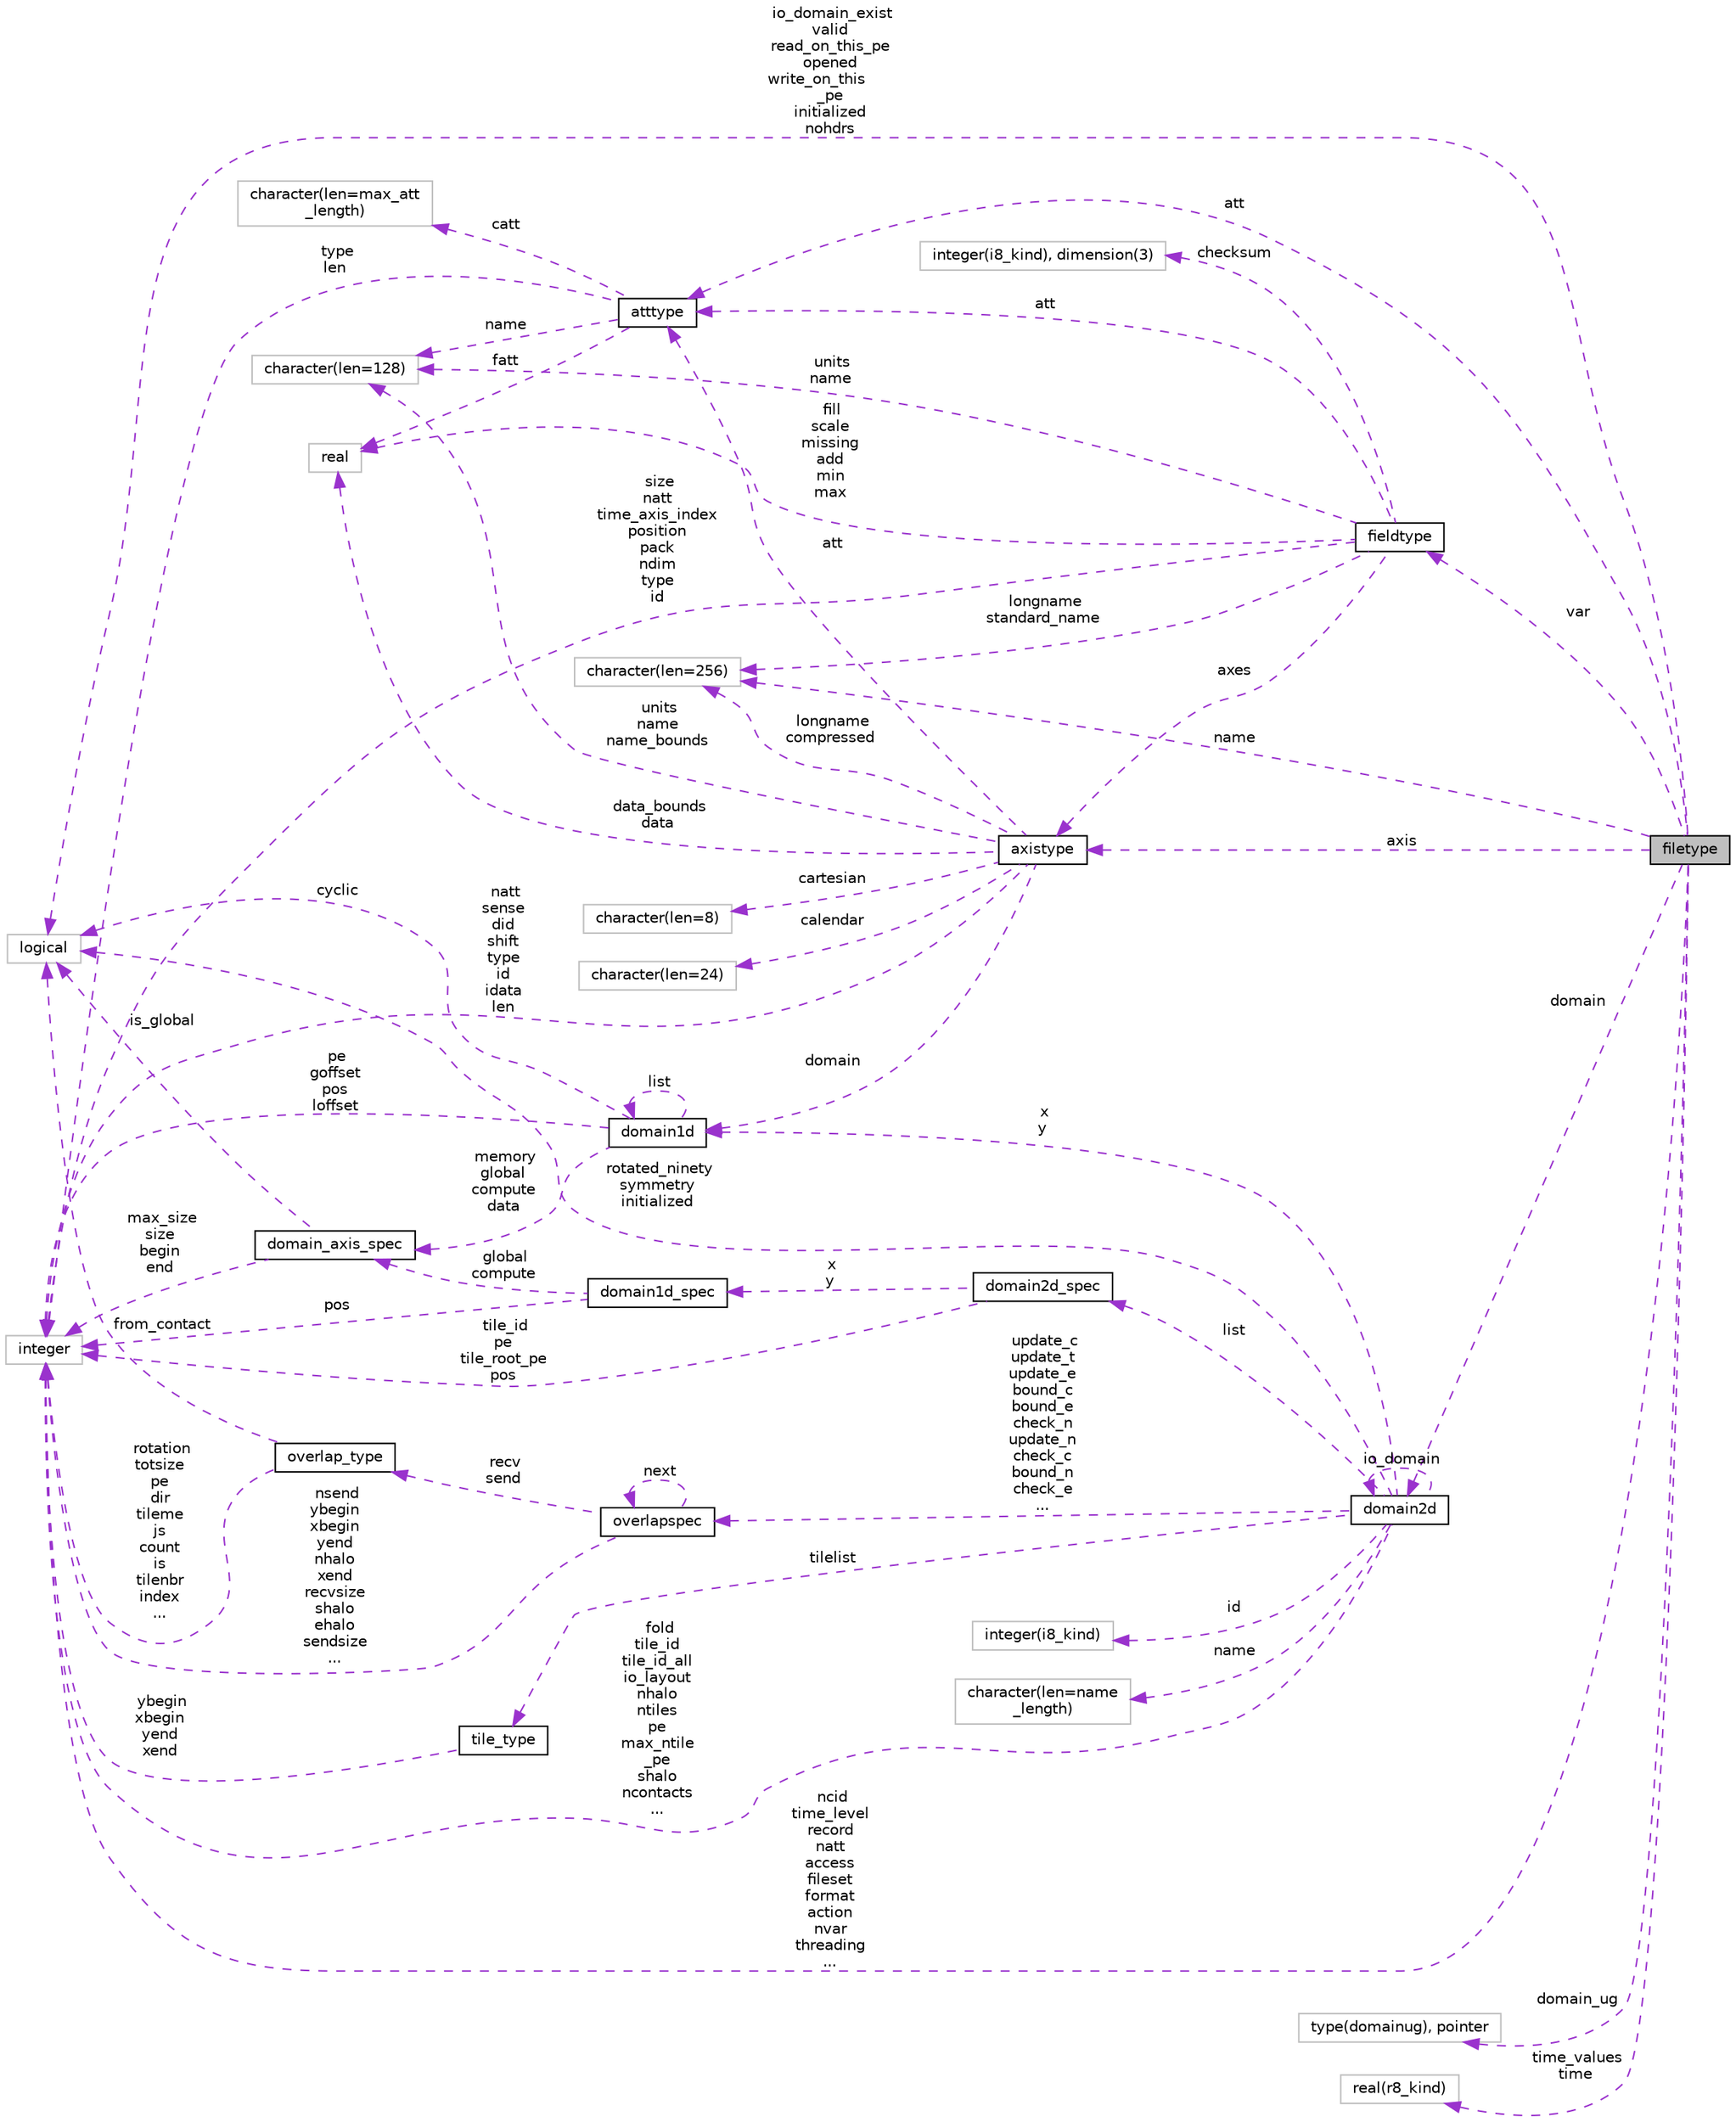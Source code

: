 digraph "filetype"
{
 // INTERACTIVE_SVG=YES
 // LATEX_PDF_SIZE
  edge [fontname="Helvetica",fontsize="10",labelfontname="Helvetica",labelfontsize="10"];
  node [fontname="Helvetica",fontsize="10",shape=record];
  rankdir="LR";
  Node1 [label="filetype",height=0.2,width=0.4,color="black", fillcolor="grey75", style="filled", fontcolor="black",tooltip=" "];
  Node2 -> Node1 [dir="back",color="darkorchid3",fontsize="10",style="dashed",label=" io_domain_exist\nvalid\nread_on_this_pe\nopened\nwrite_on_this\l_pe\ninitialized\nnohdrs" ,fontname="Helvetica"];
  Node2 [label="logical",height=0.2,width=0.4,color="grey75", fillcolor="white", style="filled",tooltip=" "];
  Node3 -> Node1 [dir="back",color="darkorchid3",fontsize="10",style="dashed",label=" domain_ug" ,fontname="Helvetica"];
  Node3 [label="type(domainug), pointer",height=0.2,width=0.4,color="grey75", fillcolor="white", style="filled",tooltip=" "];
  Node4 -> Node1 [dir="back",color="darkorchid3",fontsize="10",style="dashed",label=" var" ,fontname="Helvetica"];
  Node4 [label="fieldtype",height=0.2,width=0.4,color="black", fillcolor="white", style="filled",URL="$structmpp__io__mod_1_1fieldtype.html",tooltip=" "];
  Node5 -> Node4 [dir="back",color="darkorchid3",fontsize="10",style="dashed",label=" checksum" ,fontname="Helvetica"];
  Node5 [label="integer(i8_kind), dimension(3)",height=0.2,width=0.4,color="grey75", fillcolor="white", style="filled",tooltip=" "];
  Node6 -> Node4 [dir="back",color="darkorchid3",fontsize="10",style="dashed",label=" longname\nstandard_name" ,fontname="Helvetica"];
  Node6 [label="character(len=256)",height=0.2,width=0.4,color="grey75", fillcolor="white", style="filled",tooltip=" "];
  Node7 -> Node4 [dir="back",color="darkorchid3",fontsize="10",style="dashed",label=" att" ,fontname="Helvetica"];
  Node7 [label="atttype",height=0.2,width=0.4,color="black", fillcolor="white", style="filled",URL="$structmpp__io__mod_1_1atttype.html",tooltip=" "];
  Node8 -> Node7 [dir="back",color="darkorchid3",fontsize="10",style="dashed",label=" name" ,fontname="Helvetica"];
  Node8 [label="character(len=128)",height=0.2,width=0.4,color="grey75", fillcolor="white", style="filled",tooltip=" "];
  Node9 -> Node7 [dir="back",color="darkorchid3",fontsize="10",style="dashed",label=" fatt" ,fontname="Helvetica"];
  Node9 [label="real",height=0.2,width=0.4,color="grey75", fillcolor="white", style="filled",tooltip=" "];
  Node10 -> Node7 [dir="back",color="darkorchid3",fontsize="10",style="dashed",label=" type\nlen" ,fontname="Helvetica"];
  Node10 [label="integer",height=0.2,width=0.4,color="grey75", fillcolor="white", style="filled",tooltip=" "];
  Node11 -> Node7 [dir="back",color="darkorchid3",fontsize="10",style="dashed",label=" catt" ,fontname="Helvetica"];
  Node11 [label="character(len=max_att\l_length)",height=0.2,width=0.4,color="grey75", fillcolor="white", style="filled",tooltip=" "];
  Node12 -> Node4 [dir="back",color="darkorchid3",fontsize="10",style="dashed",label=" axes" ,fontname="Helvetica"];
  Node12 [label="axistype",height=0.2,width=0.4,color="black", fillcolor="white", style="filled",URL="$structmpp__io__mod_1_1axistype.html",tooltip=" "];
  Node13 -> Node12 [dir="back",color="darkorchid3",fontsize="10",style="dashed",label=" domain" ,fontname="Helvetica"];
  Node13 [label="domain1d",height=0.2,width=0.4,color="black", fillcolor="white", style="filled",URL="$structmpp__domains__mod_1_1domain1d.html",tooltip="One dimensional domain used to manage shared data access between pes."];
  Node2 -> Node13 [dir="back",color="darkorchid3",fontsize="10",style="dashed",label=" cyclic" ,fontname="Helvetica"];
  Node13 -> Node13 [dir="back",color="darkorchid3",fontsize="10",style="dashed",label=" list" ,fontname="Helvetica"];
  Node14 -> Node13 [dir="back",color="darkorchid3",fontsize="10",style="dashed",label=" memory\nglobal\ncompute\ndata" ,fontname="Helvetica"];
  Node14 [label="domain_axis_spec",height=0.2,width=0.4,color="black", fillcolor="white", style="filled",URL="$structmpp__domains__mod_1_1domain__axis__spec.html",tooltip="Used to specify index limits along an axis of a domain."];
  Node2 -> Node14 [dir="back",color="darkorchid3",fontsize="10",style="dashed",label=" is_global" ,fontname="Helvetica"];
  Node10 -> Node14 [dir="back",color="darkorchid3",fontsize="10",style="dashed",label=" max_size\nsize\nbegin\nend" ,fontname="Helvetica"];
  Node10 -> Node13 [dir="back",color="darkorchid3",fontsize="10",style="dashed",label=" pe\ngoffset\npos\nloffset" ,fontname="Helvetica"];
  Node6 -> Node12 [dir="back",color="darkorchid3",fontsize="10",style="dashed",label=" longname\ncompressed" ,fontname="Helvetica"];
  Node7 -> Node12 [dir="back",color="darkorchid3",fontsize="10",style="dashed",label=" att" ,fontname="Helvetica"];
  Node15 -> Node12 [dir="back",color="darkorchid3",fontsize="10",style="dashed",label=" cartesian" ,fontname="Helvetica"];
  Node15 [label="character(len=8)",height=0.2,width=0.4,color="grey75", fillcolor="white", style="filled",tooltip=" "];
  Node8 -> Node12 [dir="back",color="darkorchid3",fontsize="10",style="dashed",label=" units\nname\nname_bounds" ,fontname="Helvetica"];
  Node9 -> Node12 [dir="back",color="darkorchid3",fontsize="10",style="dashed",label=" data_bounds\ndata" ,fontname="Helvetica"];
  Node10 -> Node12 [dir="back",color="darkorchid3",fontsize="10",style="dashed",label=" natt\nsense\ndid\nshift\ntype\nid\nidata\nlen" ,fontname="Helvetica"];
  Node16 -> Node12 [dir="back",color="darkorchid3",fontsize="10",style="dashed",label=" calendar" ,fontname="Helvetica"];
  Node16 [label="character(len=24)",height=0.2,width=0.4,color="grey75", fillcolor="white", style="filled",tooltip=" "];
  Node8 -> Node4 [dir="back",color="darkorchid3",fontsize="10",style="dashed",label=" units\nname" ,fontname="Helvetica"];
  Node10 -> Node4 [dir="back",color="darkorchid3",fontsize="10",style="dashed",label=" size\nnatt\ntime_axis_index\nposition\npack\nndim\ntype\nid" ,fontname="Helvetica"];
  Node9 -> Node4 [dir="back",color="darkorchid3",fontsize="10",style="dashed",label=" fill\nscale\nmissing\nadd\nmin\nmax" ,fontname="Helvetica"];
  Node17 -> Node1 [dir="back",color="darkorchid3",fontsize="10",style="dashed",label=" domain" ,fontname="Helvetica"];
  Node17 [label="domain2d",height=0.2,width=0.4,color="black", fillcolor="white", style="filled",URL="$structmpp__domains__mod_1_1domain2d.html",tooltip="The domain2D type contains all the necessary information to define the global, compute and data domai..."];
  Node2 -> Node17 [dir="back",color="darkorchid3",fontsize="10",style="dashed",label=" rotated_ninety\nsymmetry\ninitialized" ,fontname="Helvetica"];
  Node13 -> Node17 [dir="back",color="darkorchid3",fontsize="10",style="dashed",label=" x\ny" ,fontname="Helvetica"];
  Node18 -> Node17 [dir="back",color="darkorchid3",fontsize="10",style="dashed",label=" id" ,fontname="Helvetica"];
  Node18 [label="integer(i8_kind)",height=0.2,width=0.4,color="grey75", fillcolor="white", style="filled",tooltip=" "];
  Node17 -> Node17 [dir="back",color="darkorchid3",fontsize="10",style="dashed",label=" io_domain" ,fontname="Helvetica"];
  Node19 -> Node17 [dir="back",color="darkorchid3",fontsize="10",style="dashed",label=" update_c\nupdate_t\nupdate_e\nbound_c\nbound_e\ncheck_n\nupdate_n\ncheck_c\nbound_n\ncheck_e\n..." ,fontname="Helvetica"];
  Node19 [label="overlapspec",height=0.2,width=0.4,color="black", fillcolor="white", style="filled",URL="$structmpp__domains__mod_1_1overlapspec.html",tooltip="Private type for overlap specifications."];
  Node20 -> Node19 [dir="back",color="darkorchid3",fontsize="10",style="dashed",label=" recv\nsend" ,fontname="Helvetica"];
  Node20 [label="overlap_type",height=0.2,width=0.4,color="black", fillcolor="white", style="filled",URL="$structmpp__domains__mod_1_1overlap__type.html",tooltip="Type for overlapping data."];
  Node2 -> Node20 [dir="back",color="darkorchid3",fontsize="10",style="dashed",label=" from_contact" ,fontname="Helvetica"];
  Node10 -> Node20 [dir="back",color="darkorchid3",fontsize="10",style="dashed",label=" rotation\ntotsize\npe\ndir\ntileme\njs\ncount\nis\ntilenbr\nindex\n..." ,fontname="Helvetica"];
  Node19 -> Node19 [dir="back",color="darkorchid3",fontsize="10",style="dashed",label=" next" ,fontname="Helvetica"];
  Node10 -> Node19 [dir="back",color="darkorchid3",fontsize="10",style="dashed",label=" nsend\nybegin\nxbegin\nyend\nnhalo\nxend\nrecvsize\nshalo\nehalo\nsendsize\n..." ,fontname="Helvetica"];
  Node21 -> Node17 [dir="back",color="darkorchid3",fontsize="10",style="dashed",label=" list" ,fontname="Helvetica"];
  Node21 [label="domain2d_spec",height=0.2,width=0.4,color="black", fillcolor="white", style="filled",URL="$structmpp__domains__mod_1_1domain2d__spec.html",tooltip="Private type to specify multiple index limits and pe information for a 2D domain."];
  Node22 -> Node21 [dir="back",color="darkorchid3",fontsize="10",style="dashed",label=" x\ny" ,fontname="Helvetica"];
  Node22 [label="domain1d_spec",height=0.2,width=0.4,color="black", fillcolor="white", style="filled",URL="$structmpp__domains__mod_1_1domain1d__spec.html",tooltip="A private type used to specify index limits for a domain decomposition."];
  Node14 -> Node22 [dir="back",color="darkorchid3",fontsize="10",style="dashed",label=" global\ncompute" ,fontname="Helvetica"];
  Node10 -> Node22 [dir="back",color="darkorchid3",fontsize="10",style="dashed",label=" pos" ,fontname="Helvetica"];
  Node10 -> Node21 [dir="back",color="darkorchid3",fontsize="10",style="dashed",label=" tile_id\npe\ntile_root_pe\npos" ,fontname="Helvetica"];
  Node23 -> Node17 [dir="back",color="darkorchid3",fontsize="10",style="dashed",label=" tilelist" ,fontname="Helvetica"];
  Node23 [label="tile_type",height=0.2,width=0.4,color="black", fillcolor="white", style="filled",URL="$structmpp__domains__mod_1_1tile__type.html",tooltip="Upper and lower x and y bounds for a tile."];
  Node10 -> Node23 [dir="back",color="darkorchid3",fontsize="10",style="dashed",label=" ybegin\nxbegin\nyend\nxend" ,fontname="Helvetica"];
  Node10 -> Node17 [dir="back",color="darkorchid3",fontsize="10",style="dashed",label=" fold\ntile_id\ntile_id_all\nio_layout\nnhalo\nntiles\npe\nmax_ntile\l_pe\nshalo\nncontacts\n..." ,fontname="Helvetica"];
  Node24 -> Node17 [dir="back",color="darkorchid3",fontsize="10",style="dashed",label=" name" ,fontname="Helvetica"];
  Node24 [label="character(len=name\l_length)",height=0.2,width=0.4,color="grey75", fillcolor="white", style="filled",tooltip=" "];
  Node6 -> Node1 [dir="back",color="darkorchid3",fontsize="10",style="dashed",label=" name" ,fontname="Helvetica"];
  Node7 -> Node1 [dir="back",color="darkorchid3",fontsize="10",style="dashed",label=" att" ,fontname="Helvetica"];
  Node12 -> Node1 [dir="back",color="darkorchid3",fontsize="10",style="dashed",label=" axis" ,fontname="Helvetica"];
  Node25 -> Node1 [dir="back",color="darkorchid3",fontsize="10",style="dashed",label=" time_values\ntime" ,fontname="Helvetica"];
  Node25 [label="real(r8_kind)",height=0.2,width=0.4,color="grey75", fillcolor="white", style="filled",tooltip=" "];
  Node10 -> Node1 [dir="back",color="darkorchid3",fontsize="10",style="dashed",label=" ncid\ntime_level\nrecord\nnatt\naccess\nfileset\nformat\naction\nnvar\nthreading\n..." ,fontname="Helvetica"];
}
